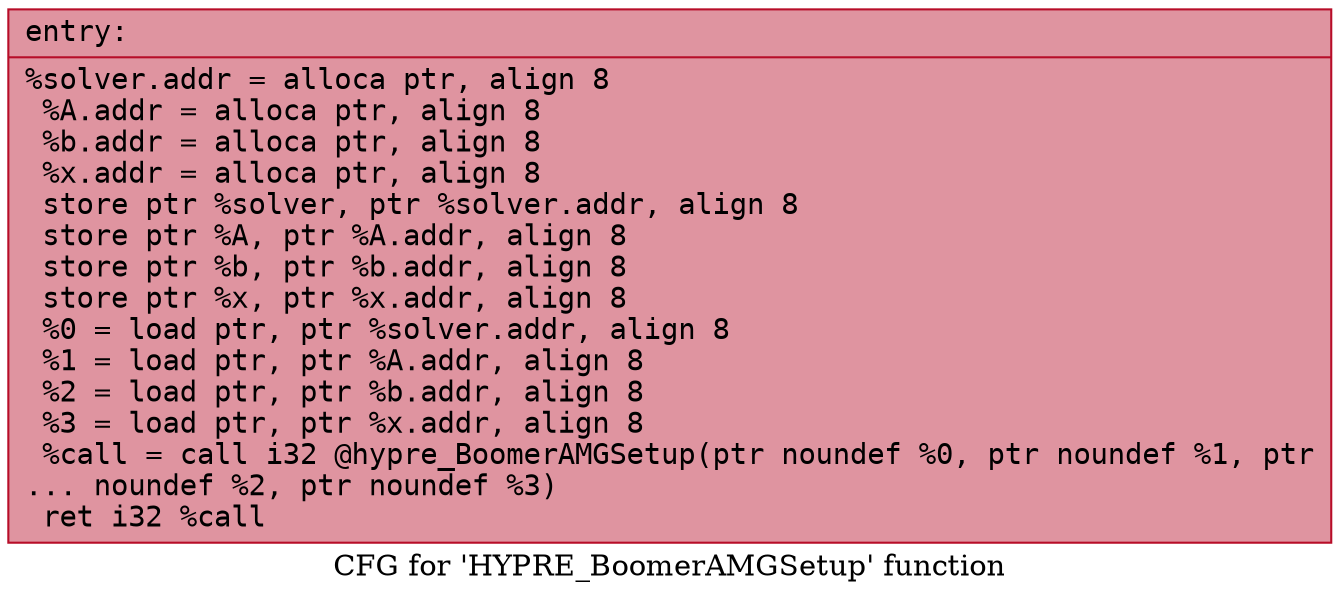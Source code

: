 digraph "CFG for 'HYPRE_BoomerAMGSetup' function" {
	label="CFG for 'HYPRE_BoomerAMGSetup' function";

	Node0x55f5a9a446b0 [shape=record,color="#b70d28ff", style=filled, fillcolor="#b70d2870" fontname="Courier",label="{entry:\l|  %solver.addr = alloca ptr, align 8\l  %A.addr = alloca ptr, align 8\l  %b.addr = alloca ptr, align 8\l  %x.addr = alloca ptr, align 8\l  store ptr %solver, ptr %solver.addr, align 8\l  store ptr %A, ptr %A.addr, align 8\l  store ptr %b, ptr %b.addr, align 8\l  store ptr %x, ptr %x.addr, align 8\l  %0 = load ptr, ptr %solver.addr, align 8\l  %1 = load ptr, ptr %A.addr, align 8\l  %2 = load ptr, ptr %b.addr, align 8\l  %3 = load ptr, ptr %x.addr, align 8\l  %call = call i32 @hypre_BoomerAMGSetup(ptr noundef %0, ptr noundef %1, ptr\l... noundef %2, ptr noundef %3)\l  ret i32 %call\l}"];
}
